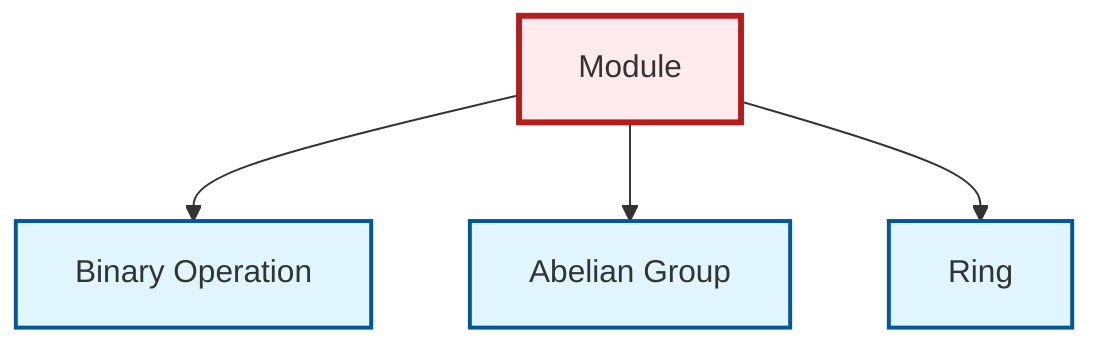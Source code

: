 graph TD
    classDef definition fill:#e1f5fe,stroke:#01579b,stroke-width:2px
    classDef theorem fill:#f3e5f5,stroke:#4a148c,stroke-width:2px
    classDef axiom fill:#fff3e0,stroke:#e65100,stroke-width:2px
    classDef example fill:#e8f5e9,stroke:#1b5e20,stroke-width:2px
    classDef current fill:#ffebee,stroke:#b71c1c,stroke-width:3px
    def-abelian-group["Abelian Group"]:::definition
    def-ring["Ring"]:::definition
    def-binary-operation["Binary Operation"]:::definition
    def-module["Module"]:::definition
    def-module --> def-binary-operation
    def-module --> def-abelian-group
    def-module --> def-ring
    class def-module current